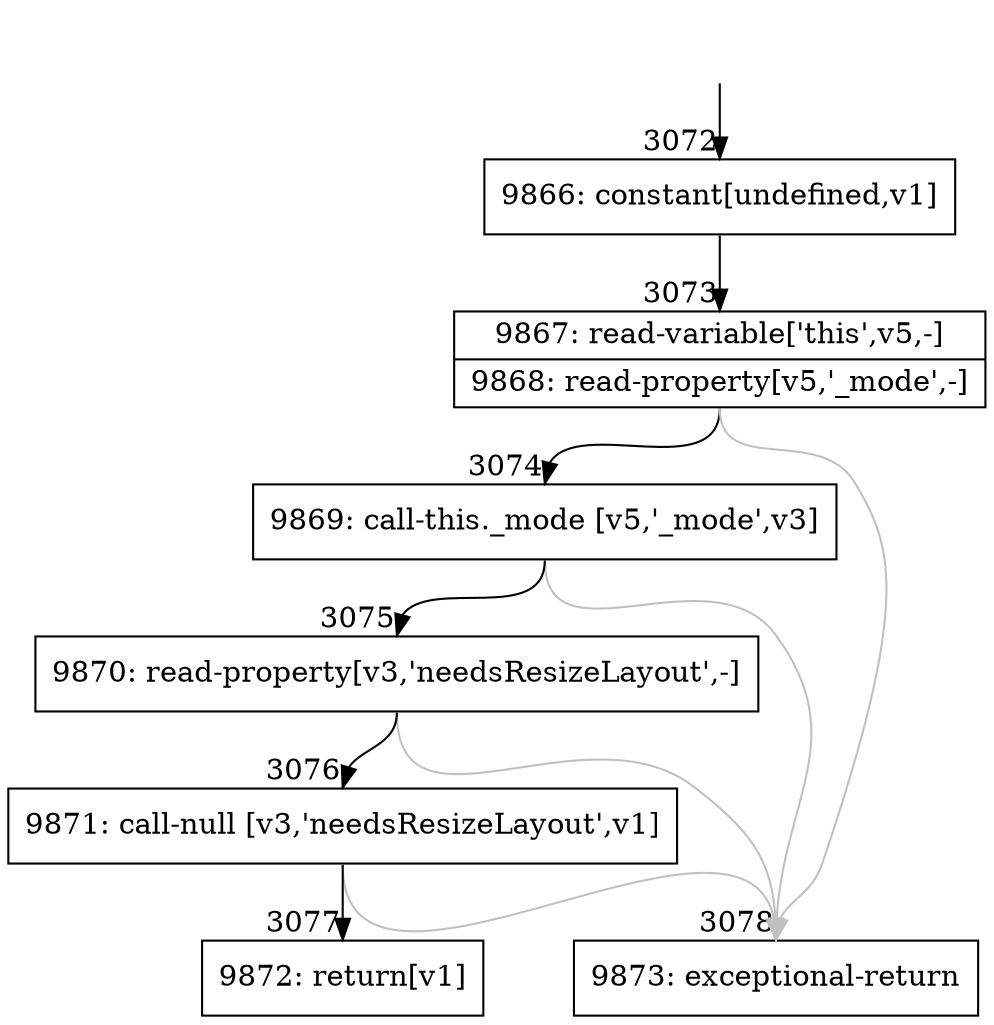 digraph {
rankdir="TD"
BB_entry290[shape=none,label=""];
BB_entry290 -> BB3072 [tailport=s, headport=n, headlabel="    3072"]
BB3072 [shape=record label="{9866: constant[undefined,v1]}" ] 
BB3072 -> BB3073 [tailport=s, headport=n, headlabel="      3073"]
BB3073 [shape=record label="{9867: read-variable['this',v5,-]|9868: read-property[v5,'_mode',-]}" ] 
BB3073 -> BB3074 [tailport=s, headport=n, headlabel="      3074"]
BB3073 -> BB3078 [tailport=s, headport=n, color=gray, headlabel="      3078"]
BB3074 [shape=record label="{9869: call-this._mode [v5,'_mode',v3]}" ] 
BB3074 -> BB3075 [tailport=s, headport=n, headlabel="      3075"]
BB3074 -> BB3078 [tailport=s, headport=n, color=gray]
BB3075 [shape=record label="{9870: read-property[v3,'needsResizeLayout',-]}" ] 
BB3075 -> BB3076 [tailport=s, headport=n, headlabel="      3076"]
BB3075 -> BB3078 [tailport=s, headport=n, color=gray]
BB3076 [shape=record label="{9871: call-null [v3,'needsResizeLayout',v1]}" ] 
BB3076 -> BB3077 [tailport=s, headport=n, headlabel="      3077"]
BB3076 -> BB3078 [tailport=s, headport=n, color=gray]
BB3077 [shape=record label="{9872: return[v1]}" ] 
BB3078 [shape=record label="{9873: exceptional-return}" ] 
//#$~ 4116
}
